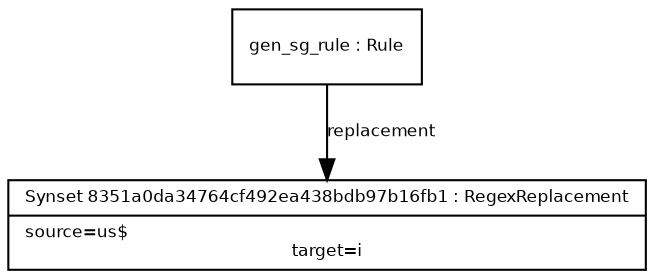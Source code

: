 digraph G {
  fontname = "Bitstream Vera Sans"
    fontsize = 8

    node [
      fontname = "Bitstream Vera Sans"
      fontsize = 8
      shape = "record"
    ]

    edge [
      fontname = "Bitstream Vera Sans"
      fontsize = 8
    ]
 
Synset8351a0da34764cf492ea438bdb97b16fb1 [ label="{Synset 8351a0da34764cf492ea438bdb97b16fb1 : RegexReplacement|source=us$\ltarget=i}" ]
gen_sg_rule -> Synset8351a0da34764cf492ea438bdb97b16fb1 [ label="replacement" ] 
gen_sg_rule [ label="{gen_sg_rule : Rule}" ]
}
